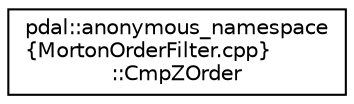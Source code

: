 digraph "Graphical Class Hierarchy"
{
  edge [fontname="Helvetica",fontsize="10",labelfontname="Helvetica",labelfontsize="10"];
  node [fontname="Helvetica",fontsize="10",shape=record];
  rankdir="LR";
  Node1 [label="pdal::anonymous_namespace\l\{MortonOrderFilter.cpp\}\l::CmpZOrder",height=0.2,width=0.4,color="black", fillcolor="white", style="filled",URL="$classpdal_1_1anonymous__namespace_02MortonOrderFilter_8cpp_03_1_1CmpZOrder.html"];
}
